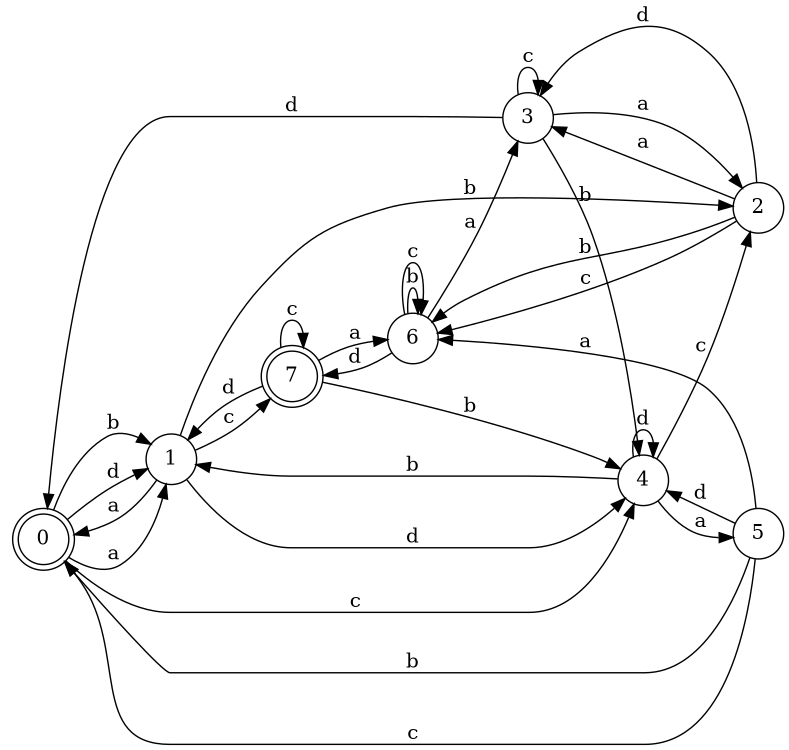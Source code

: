 digraph n7_8 {
__start0 [label="" shape="none"];

rankdir=LR;
size="8,5";

s0 [style="rounded,filled", color="black", fillcolor="white" shape="doublecircle", label="0"];
s1 [style="filled", color="black", fillcolor="white" shape="circle", label="1"];
s2 [style="filled", color="black", fillcolor="white" shape="circle", label="2"];
s3 [style="filled", color="black", fillcolor="white" shape="circle", label="3"];
s4 [style="filled", color="black", fillcolor="white" shape="circle", label="4"];
s5 [style="filled", color="black", fillcolor="white" shape="circle", label="5"];
s6 [style="filled", color="black", fillcolor="white" shape="circle", label="6"];
s7 [style="rounded,filled", color="black", fillcolor="white" shape="doublecircle", label="7"];
s0 -> s1 [label="a"];
s0 -> s1 [label="b"];
s0 -> s4 [label="c"];
s0 -> s1 [label="d"];
s1 -> s0 [label="a"];
s1 -> s2 [label="b"];
s1 -> s7 [label="c"];
s1 -> s4 [label="d"];
s2 -> s3 [label="a"];
s2 -> s6 [label="b"];
s2 -> s6 [label="c"];
s2 -> s3 [label="d"];
s3 -> s2 [label="a"];
s3 -> s4 [label="b"];
s3 -> s3 [label="c"];
s3 -> s0 [label="d"];
s4 -> s5 [label="a"];
s4 -> s1 [label="b"];
s4 -> s2 [label="c"];
s4 -> s4 [label="d"];
s5 -> s6 [label="a"];
s5 -> s0 [label="b"];
s5 -> s0 [label="c"];
s5 -> s4 [label="d"];
s6 -> s3 [label="a"];
s6 -> s6 [label="b"];
s6 -> s6 [label="c"];
s6 -> s7 [label="d"];
s7 -> s6 [label="a"];
s7 -> s4 [label="b"];
s7 -> s7 [label="c"];
s7 -> s1 [label="d"];

}